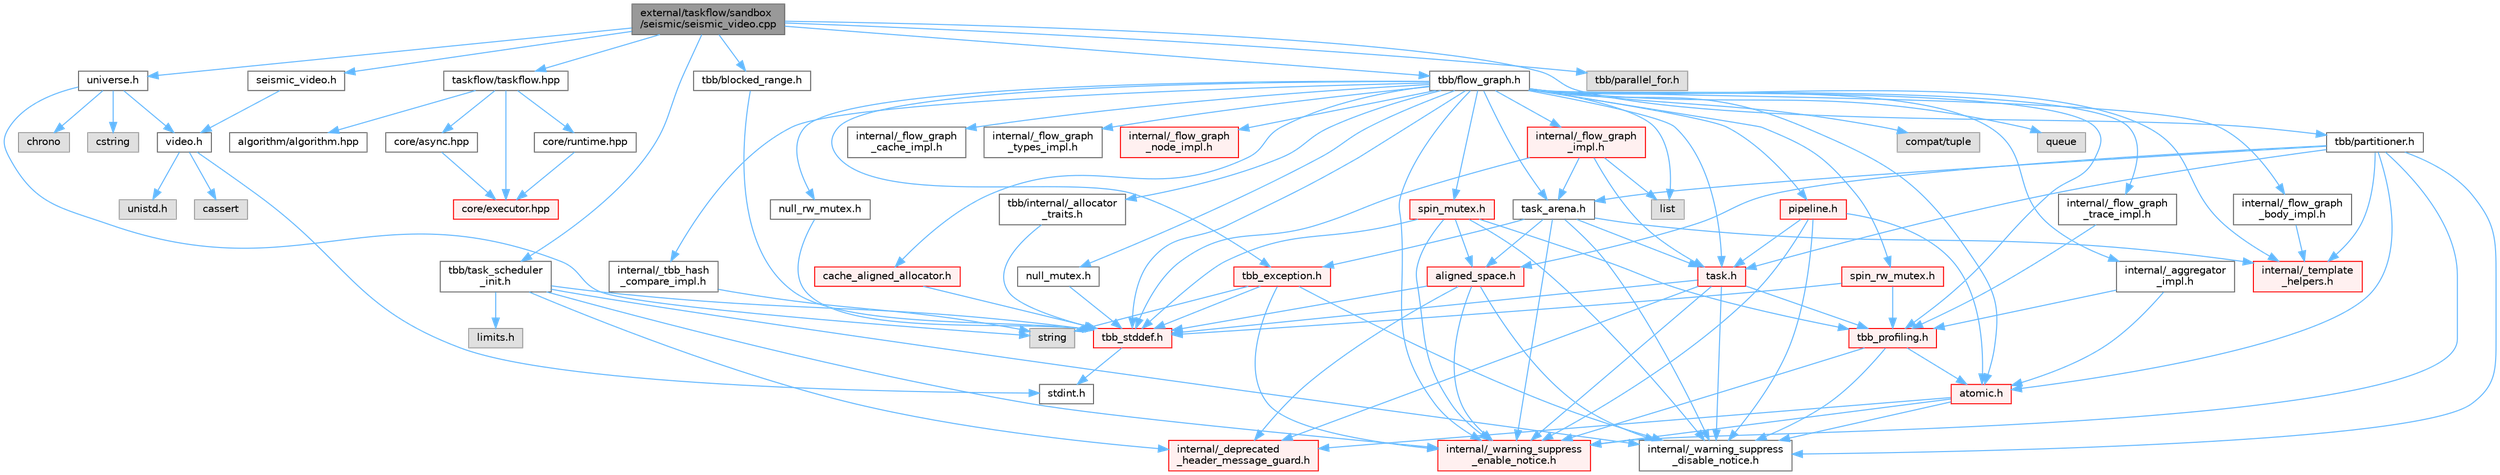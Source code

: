 digraph "external/taskflow/sandbox/seismic/seismic_video.cpp"
{
 // LATEX_PDF_SIZE
  bgcolor="transparent";
  edge [fontname=Helvetica,fontsize=10,labelfontname=Helvetica,labelfontsize=10];
  node [fontname=Helvetica,fontsize=10,shape=box,height=0.2,width=0.4];
  Node1 [id="Node000001",label="external/taskflow/sandbox\l/seismic/seismic_video.cpp",height=0.2,width=0.4,color="gray40", fillcolor="grey60", style="filled", fontcolor="black",tooltip=" "];
  Node1 -> Node2 [id="edge1_Node000001_Node000002",color="steelblue1",style="solid",tooltip=" "];
  Node2 [id="Node000002",label="seismic_video.h",height=0.2,width=0.4,color="grey40", fillcolor="white", style="filled",URL="$sandbox_2seismic_2seismic__video_8h.html",tooltip=" "];
  Node2 -> Node3 [id="edge2_Node000002_Node000003",color="steelblue1",style="solid",tooltip=" "];
  Node3 [id="Node000003",label="video.h",height=0.2,width=0.4,color="grey40", fillcolor="white", style="filled",URL="$sandbox_2seismic_2video_8h.html",tooltip=" "];
  Node3 -> Node4 [id="edge3_Node000003_Node000004",color="steelblue1",style="solid",tooltip=" "];
  Node4 [id="Node000004",label="cassert",height=0.2,width=0.4,color="grey60", fillcolor="#E0E0E0", style="filled",tooltip=" "];
  Node3 -> Node5 [id="edge4_Node000003_Node000005",color="steelblue1",style="solid",tooltip=" "];
  Node5 [id="Node000005",label="stdint.h",height=0.2,width=0.4,color="grey40", fillcolor="white", style="filled",URL="$stdint_8h.html",tooltip=" "];
  Node3 -> Node6 [id="edge5_Node000003_Node000006",color="steelblue1",style="solid",tooltip=" "];
  Node6 [id="Node000006",label="unistd.h",height=0.2,width=0.4,color="grey60", fillcolor="#E0E0E0", style="filled",tooltip=" "];
  Node1 -> Node7 [id="edge6_Node000001_Node000007",color="steelblue1",style="solid",tooltip=" "];
  Node7 [id="Node000007",label="universe.h",height=0.2,width=0.4,color="grey40", fillcolor="white", style="filled",URL="$sandbox_2seismic_2universe_8h.html",tooltip=" "];
  Node7 -> Node8 [id="edge7_Node000007_Node000008",color="steelblue1",style="solid",tooltip=" "];
  Node8 [id="Node000008",label="chrono",height=0.2,width=0.4,color="grey60", fillcolor="#E0E0E0", style="filled",tooltip=" "];
  Node7 -> Node9 [id="edge8_Node000007_Node000009",color="steelblue1",style="solid",tooltip=" "];
  Node9 [id="Node000009",label="string",height=0.2,width=0.4,color="grey60", fillcolor="#E0E0E0", style="filled",tooltip=" "];
  Node7 -> Node10 [id="edge9_Node000007_Node000010",color="steelblue1",style="solid",tooltip=" "];
  Node10 [id="Node000010",label="cstring",height=0.2,width=0.4,color="grey60", fillcolor="#E0E0E0", style="filled",tooltip=" "];
  Node7 -> Node3 [id="edge10_Node000007_Node000003",color="steelblue1",style="solid",tooltip=" "];
  Node1 -> Node11 [id="edge11_Node000001_Node000011",color="steelblue1",style="solid",tooltip=" "];
  Node11 [id="Node000011",label="taskflow/taskflow.hpp",height=0.2,width=0.4,color="grey40", fillcolor="white", style="filled",URL="$taskflow_8hpp.html",tooltip="main taskflow include file"];
  Node11 -> Node12 [id="edge12_Node000011_Node000012",color="steelblue1",style="solid",tooltip=" "];
  Node12 [id="Node000012",label="core/executor.hpp",height=0.2,width=0.4,color="red", fillcolor="#FFF0F0", style="filled",URL="$executor_8hpp.html",tooltip="executor include file"];
  Node11 -> Node73 [id="edge13_Node000011_Node000073",color="steelblue1",style="solid",tooltip=" "];
  Node73 [id="Node000073",label="core/runtime.hpp",height=0.2,width=0.4,color="grey40", fillcolor="white", style="filled",URL="$runtime_8hpp.html",tooltip=" "];
  Node73 -> Node12 [id="edge14_Node000073_Node000012",color="steelblue1",style="solid",tooltip=" "];
  Node11 -> Node74 [id="edge15_Node000011_Node000074",color="steelblue1",style="solid",tooltip=" "];
  Node74 [id="Node000074",label="core/async.hpp",height=0.2,width=0.4,color="grey40", fillcolor="white", style="filled",URL="$async_8hpp.html",tooltip=" "];
  Node74 -> Node12 [id="edge16_Node000074_Node000012",color="steelblue1",style="solid",tooltip=" "];
  Node11 -> Node75 [id="edge17_Node000011_Node000075",color="steelblue1",style="solid",tooltip=" "];
  Node75 [id="Node000075",label="algorithm/algorithm.hpp",height=0.2,width=0.4,color="grey40", fillcolor="white", style="filled",URL="$algorithm_8hpp.html",tooltip=" "];
  Node1 -> Node76 [id="edge18_Node000001_Node000076",color="steelblue1",style="solid",tooltip=" "];
  Node76 [id="Node000076",label="tbb/task_scheduler\l_init.h",height=0.2,width=0.4,color="grey40", fillcolor="white", style="filled",URL="$task__scheduler__init_8h.html",tooltip=" "];
  Node76 -> Node77 [id="edge19_Node000076_Node000077",color="steelblue1",style="solid",tooltip=" "];
  Node77 [id="Node000077",label="internal/_deprecated\l_header_message_guard.h",height=0.2,width=0.4,color="red", fillcolor="#FFF0F0", style="filled",URL="$__deprecated__header__message__guard_8h.html",tooltip=" "];
  Node76 -> Node79 [id="edge20_Node000076_Node000079",color="steelblue1",style="solid",tooltip=" "];
  Node79 [id="Node000079",label="internal/_warning_suppress\l_enable_notice.h",height=0.2,width=0.4,color="red", fillcolor="#FFF0F0", style="filled",URL="$__warning__suppress__enable__notice_8h.html",tooltip=" "];
  Node76 -> Node80 [id="edge21_Node000076_Node000080",color="steelblue1",style="solid",tooltip=" "];
  Node80 [id="Node000080",label="tbb_stddef.h",height=0.2,width=0.4,color="red", fillcolor="#FFF0F0", style="filled",URL="$tbb__stddef_8h.html",tooltip=" "];
  Node80 -> Node5 [id="edge22_Node000080_Node000005",color="steelblue1",style="solid",tooltip=" "];
  Node76 -> Node81 [id="edge23_Node000076_Node000081",color="steelblue1",style="solid",tooltip=" "];
  Node81 [id="Node000081",label="limits.h",height=0.2,width=0.4,color="grey60", fillcolor="#E0E0E0", style="filled",tooltip=" "];
  Node76 -> Node82 [id="edge24_Node000076_Node000082",color="steelblue1",style="solid",tooltip=" "];
  Node82 [id="Node000082",label="internal/_warning_suppress\l_disable_notice.h",height=0.2,width=0.4,color="grey40", fillcolor="white", style="filled",URL="$__warning__suppress__disable__notice_8h.html",tooltip=" "];
  Node1 -> Node83 [id="edge25_Node000001_Node000083",color="steelblue1",style="solid",tooltip=" "];
  Node83 [id="Node000083",label="tbb/flow_graph.h",height=0.2,width=0.4,color="grey40", fillcolor="white", style="filled",URL="$flow__graph_8h.html",tooltip="The graph related classes and functions"];
  Node83 -> Node79 [id="edge26_Node000083_Node000079",color="steelblue1",style="solid",tooltip=" "];
  Node83 -> Node80 [id="edge27_Node000083_Node000080",color="steelblue1",style="solid",tooltip=" "];
  Node83 -> Node84 [id="edge28_Node000083_Node000084",color="steelblue1",style="solid",tooltip=" "];
  Node84 [id="Node000084",label="atomic.h",height=0.2,width=0.4,color="red", fillcolor="#FFF0F0", style="filled",URL="$external_2taskflow_23rd-party_2tbb_2include_2tbb_2atomic_8h.html",tooltip=" "];
  Node84 -> Node77 [id="edge29_Node000084_Node000077",color="steelblue1",style="solid",tooltip=" "];
  Node84 -> Node79 [id="edge30_Node000084_Node000079",color="steelblue1",style="solid",tooltip=" "];
  Node84 -> Node82 [id="edge31_Node000084_Node000082",color="steelblue1",style="solid",tooltip=" "];
  Node83 -> Node86 [id="edge32_Node000083_Node000086",color="steelblue1",style="solid",tooltip=" "];
  Node86 [id="Node000086",label="spin_mutex.h",height=0.2,width=0.4,color="red", fillcolor="#FFF0F0", style="filled",URL="$external_2taskflow_23rd-party_2tbb_2include_2tbb_2spin__mutex_8h.html",tooltip=" "];
  Node86 -> Node79 [id="edge33_Node000086_Node000079",color="steelblue1",style="solid",tooltip=" "];
  Node86 -> Node88 [id="edge34_Node000086_Node000088",color="steelblue1",style="solid",tooltip=" "];
  Node88 [id="Node000088",label="aligned_space.h",height=0.2,width=0.4,color="red", fillcolor="#FFF0F0", style="filled",URL="$aligned__space_8h.html",tooltip=" "];
  Node88 -> Node77 [id="edge35_Node000088_Node000077",color="steelblue1",style="solid",tooltip=" "];
  Node88 -> Node79 [id="edge36_Node000088_Node000079",color="steelblue1",style="solid",tooltip=" "];
  Node88 -> Node80 [id="edge37_Node000088_Node000080",color="steelblue1",style="solid",tooltip=" "];
  Node88 -> Node82 [id="edge38_Node000088_Node000082",color="steelblue1",style="solid",tooltip=" "];
  Node86 -> Node80 [id="edge39_Node000086_Node000080",color="steelblue1",style="solid",tooltip=" "];
  Node86 -> Node89 [id="edge40_Node000086_Node000089",color="steelblue1",style="solid",tooltip=" "];
  Node89 [id="Node000089",label="tbb_profiling.h",height=0.2,width=0.4,color="red", fillcolor="#FFF0F0", style="filled",URL="$tbb__profiling_8h.html",tooltip=" "];
  Node89 -> Node79 [id="edge41_Node000089_Node000079",color="steelblue1",style="solid",tooltip=" "];
  Node89 -> Node84 [id="edge42_Node000089_Node000084",color="steelblue1",style="solid",tooltip=" "];
  Node89 -> Node82 [id="edge43_Node000089_Node000082",color="steelblue1",style="solid",tooltip=" "];
  Node86 -> Node82 [id="edge44_Node000086_Node000082",color="steelblue1",style="solid",tooltip=" "];
  Node83 -> Node92 [id="edge45_Node000083_Node000092",color="steelblue1",style="solid",tooltip=" "];
  Node92 [id="Node000092",label="null_mutex.h",height=0.2,width=0.4,color="grey40", fillcolor="white", style="filled",URL="$external_2taskflow_23rd-party_2tbb_2include_2tbb_2null__mutex_8h.html",tooltip=" "];
  Node92 -> Node80 [id="edge46_Node000092_Node000080",color="steelblue1",style="solid",tooltip=" "];
  Node83 -> Node93 [id="edge47_Node000083_Node000093",color="steelblue1",style="solid",tooltip=" "];
  Node93 [id="Node000093",label="spin_rw_mutex.h",height=0.2,width=0.4,color="red", fillcolor="#FFF0F0", style="filled",URL="$spin__rw__mutex_8h.html",tooltip=" "];
  Node93 -> Node80 [id="edge48_Node000093_Node000080",color="steelblue1",style="solid",tooltip=" "];
  Node93 -> Node89 [id="edge49_Node000093_Node000089",color="steelblue1",style="solid",tooltip=" "];
  Node83 -> Node94 [id="edge50_Node000083_Node000094",color="steelblue1",style="solid",tooltip=" "];
  Node94 [id="Node000094",label="null_rw_mutex.h",height=0.2,width=0.4,color="grey40", fillcolor="white", style="filled",URL="$null__rw__mutex_8h.html",tooltip=" "];
  Node94 -> Node80 [id="edge51_Node000094_Node000080",color="steelblue1",style="solid",tooltip=" "];
  Node83 -> Node95 [id="edge52_Node000083_Node000095",color="steelblue1",style="solid",tooltip=" "];
  Node95 [id="Node000095",label="task.h",height=0.2,width=0.4,color="red", fillcolor="#FFF0F0", style="filled",URL="$task_8h.html",tooltip=" "];
  Node95 -> Node77 [id="edge53_Node000095_Node000077",color="steelblue1",style="solid",tooltip=" "];
  Node95 -> Node79 [id="edge54_Node000095_Node000079",color="steelblue1",style="solid",tooltip=" "];
  Node95 -> Node80 [id="edge55_Node000095_Node000080",color="steelblue1",style="solid",tooltip=" "];
  Node95 -> Node89 [id="edge56_Node000095_Node000089",color="steelblue1",style="solid",tooltip=" "];
  Node95 -> Node82 [id="edge57_Node000095_Node000082",color="steelblue1",style="solid",tooltip=" "];
  Node83 -> Node97 [id="edge58_Node000083_Node000097",color="steelblue1",style="solid",tooltip=" "];
  Node97 [id="Node000097",label="cache_aligned_allocator.h",height=0.2,width=0.4,color="red", fillcolor="#FFF0F0", style="filled",URL="$cache__aligned__allocator_8h.html",tooltip=" "];
  Node97 -> Node80 [id="edge59_Node000097_Node000080",color="steelblue1",style="solid",tooltip=" "];
  Node83 -> Node98 [id="edge60_Node000083_Node000098",color="steelblue1",style="solid",tooltip=" "];
  Node98 [id="Node000098",label="tbb_exception.h",height=0.2,width=0.4,color="red", fillcolor="#FFF0F0", style="filled",URL="$tbb__exception_8h.html",tooltip=" "];
  Node98 -> Node79 [id="edge61_Node000098_Node000079",color="steelblue1",style="solid",tooltip=" "];
  Node98 -> Node80 [id="edge62_Node000098_Node000080",color="steelblue1",style="solid",tooltip=" "];
  Node98 -> Node9 [id="edge63_Node000098_Node000009",color="steelblue1",style="solid",tooltip=" "];
  Node98 -> Node82 [id="edge64_Node000098_Node000082",color="steelblue1",style="solid",tooltip=" "];
  Node83 -> Node101 [id="edge65_Node000083_Node000101",color="steelblue1",style="solid",tooltip=" "];
  Node101 [id="Node000101",label="pipeline.h",height=0.2,width=0.4,color="red", fillcolor="#FFF0F0", style="filled",URL="$pipeline_8h.html",tooltip=" "];
  Node101 -> Node79 [id="edge66_Node000101_Node000079",color="steelblue1",style="solid",tooltip=" "];
  Node101 -> Node84 [id="edge67_Node000101_Node000084",color="steelblue1",style="solid",tooltip=" "];
  Node101 -> Node95 [id="edge68_Node000101_Node000095",color="steelblue1",style="solid",tooltip=" "];
  Node101 -> Node82 [id="edge69_Node000101_Node000082",color="steelblue1",style="solid",tooltip=" "];
  Node83 -> Node102 [id="edge70_Node000083_Node000102",color="steelblue1",style="solid",tooltip=" "];
  Node102 [id="Node000102",label="internal/_template\l_helpers.h",height=0.2,width=0.4,color="red", fillcolor="#FFF0F0", style="filled",URL="$__template__helpers_8h.html",tooltip=" "];
  Node83 -> Node104 [id="edge71_Node000083_Node000104",color="steelblue1",style="solid",tooltip=" "];
  Node104 [id="Node000104",label="internal/_aggregator\l_impl.h",height=0.2,width=0.4,color="grey40", fillcolor="white", style="filled",URL="$__aggregator__impl_8h.html",tooltip=" "];
  Node104 -> Node84 [id="edge72_Node000104_Node000084",color="steelblue1",style="solid",tooltip=" "];
  Node104 -> Node89 [id="edge73_Node000104_Node000089",color="steelblue1",style="solid",tooltip=" "];
  Node83 -> Node105 [id="edge74_Node000083_Node000105",color="steelblue1",style="solid",tooltip=" "];
  Node105 [id="Node000105",label="tbb/internal/_allocator\l_traits.h",height=0.2,width=0.4,color="grey40", fillcolor="white", style="filled",URL="$__allocator__traits_8h.html",tooltip=" "];
  Node105 -> Node80 [id="edge75_Node000105_Node000080",color="steelblue1",style="solid",tooltip=" "];
  Node83 -> Node89 [id="edge76_Node000083_Node000089",color="steelblue1",style="solid",tooltip=" "];
  Node83 -> Node106 [id="edge77_Node000083_Node000106",color="steelblue1",style="solid",tooltip=" "];
  Node106 [id="Node000106",label="task_arena.h",height=0.2,width=0.4,color="grey40", fillcolor="white", style="filled",URL="$task__arena_8h.html",tooltip=" "];
  Node106 -> Node79 [id="edge78_Node000106_Node000079",color="steelblue1",style="solid",tooltip=" "];
  Node106 -> Node95 [id="edge79_Node000106_Node000095",color="steelblue1",style="solid",tooltip=" "];
  Node106 -> Node98 [id="edge80_Node000106_Node000098",color="steelblue1",style="solid",tooltip=" "];
  Node106 -> Node102 [id="edge81_Node000106_Node000102",color="steelblue1",style="solid",tooltip=" "];
  Node106 -> Node88 [id="edge82_Node000106_Node000088",color="steelblue1",style="solid",tooltip=" "];
  Node106 -> Node82 [id="edge83_Node000106_Node000082",color="steelblue1",style="solid",tooltip=" "];
  Node83 -> Node107 [id="edge84_Node000083_Node000107",color="steelblue1",style="solid",tooltip=" "];
  Node107 [id="Node000107",label="compat/tuple",height=0.2,width=0.4,color="grey60", fillcolor="#E0E0E0", style="filled",tooltip=" "];
  Node83 -> Node35 [id="edge85_Node000083_Node000035",color="steelblue1",style="solid",tooltip=" "];
  Node35 [id="Node000035",label="list",height=0.2,width=0.4,color="grey60", fillcolor="#E0E0E0", style="filled",tooltip=" "];
  Node83 -> Node24 [id="edge86_Node000083_Node000024",color="steelblue1",style="solid",tooltip=" "];
  Node24 [id="Node000024",label="queue",height=0.2,width=0.4,color="grey60", fillcolor="#E0E0E0", style="filled",tooltip=" "];
  Node83 -> Node108 [id="edge87_Node000083_Node000108",color="steelblue1",style="solid",tooltip=" "];
  Node108 [id="Node000108",label="internal/_flow_graph\l_impl.h",height=0.2,width=0.4,color="red", fillcolor="#FFF0F0", style="filled",URL="$__flow__graph__impl_8h.html",tooltip=" "];
  Node108 -> Node80 [id="edge88_Node000108_Node000080",color="steelblue1",style="solid",tooltip=" "];
  Node108 -> Node95 [id="edge89_Node000108_Node000095",color="steelblue1",style="solid",tooltip=" "];
  Node108 -> Node106 [id="edge90_Node000108_Node000106",color="steelblue1",style="solid",tooltip=" "];
  Node108 -> Node35 [id="edge91_Node000108_Node000035",color="steelblue1",style="solid",tooltip=" "];
  Node83 -> Node110 [id="edge92_Node000083_Node000110",color="steelblue1",style="solid",tooltip=" "];
  Node110 [id="Node000110",label="internal/_flow_graph\l_trace_impl.h",height=0.2,width=0.4,color="grey40", fillcolor="white", style="filled",URL="$__flow__graph__trace__impl_8h.html",tooltip=" "];
  Node110 -> Node89 [id="edge93_Node000110_Node000089",color="steelblue1",style="solid",tooltip=" "];
  Node83 -> Node111 [id="edge94_Node000083_Node000111",color="steelblue1",style="solid",tooltip=" "];
  Node111 [id="Node000111",label="internal/_tbb_hash\l_compare_impl.h",height=0.2,width=0.4,color="grey40", fillcolor="white", style="filled",URL="$__tbb__hash__compare__impl_8h.html",tooltip=" "];
  Node111 -> Node9 [id="edge95_Node000111_Node000009",color="steelblue1",style="solid",tooltip=" "];
  Node83 -> Node112 [id="edge96_Node000083_Node000112",color="steelblue1",style="solid",tooltip=" "];
  Node112 [id="Node000112",label="internal/_flow_graph\l_body_impl.h",height=0.2,width=0.4,color="grey40", fillcolor="white", style="filled",URL="$__flow__graph__body__impl_8h.html",tooltip=" "];
  Node112 -> Node102 [id="edge97_Node000112_Node000102",color="steelblue1",style="solid",tooltip=" "];
  Node83 -> Node113 [id="edge98_Node000083_Node000113",color="steelblue1",style="solid",tooltip=" "];
  Node113 [id="Node000113",label="internal/_flow_graph\l_cache_impl.h",height=0.2,width=0.4,color="grey40", fillcolor="white", style="filled",URL="$__flow__graph__cache__impl_8h.html",tooltip=" "];
  Node83 -> Node114 [id="edge99_Node000083_Node000114",color="steelblue1",style="solid",tooltip=" "];
  Node114 [id="Node000114",label="internal/_flow_graph\l_types_impl.h",height=0.2,width=0.4,color="grey40", fillcolor="white", style="filled",URL="$__flow__graph__types__impl_8h.html",tooltip=" "];
  Node83 -> Node115 [id="edge100_Node000083_Node000115",color="steelblue1",style="solid",tooltip=" "];
  Node115 [id="Node000115",label="internal/_flow_graph\l_node_impl.h",height=0.2,width=0.4,color="red", fillcolor="#FFF0F0", style="filled",URL="$__flow__graph__node__impl_8h.html",tooltip=" "];
  Node1 -> Node117 [id="edge101_Node000001_Node000117",color="steelblue1",style="solid",tooltip=" "];
  Node117 [id="Node000117",label="tbb/partitioner.h",height=0.2,width=0.4,color="grey40", fillcolor="white", style="filled",URL="$partitioner_8h.html",tooltip=" "];
  Node117 -> Node79 [id="edge102_Node000117_Node000079",color="steelblue1",style="solid",tooltip=" "];
  Node117 -> Node95 [id="edge103_Node000117_Node000095",color="steelblue1",style="solid",tooltip=" "];
  Node117 -> Node106 [id="edge104_Node000117_Node000106",color="steelblue1",style="solid",tooltip=" "];
  Node117 -> Node88 [id="edge105_Node000117_Node000088",color="steelblue1",style="solid",tooltip=" "];
  Node117 -> Node84 [id="edge106_Node000117_Node000084",color="steelblue1",style="solid",tooltip=" "];
  Node117 -> Node102 [id="edge107_Node000117_Node000102",color="steelblue1",style="solid",tooltip=" "];
  Node117 -> Node82 [id="edge108_Node000117_Node000082",color="steelblue1",style="solid",tooltip=" "];
  Node1 -> Node118 [id="edge109_Node000001_Node000118",color="steelblue1",style="solid",tooltip=" "];
  Node118 [id="Node000118",label="tbb/blocked_range.h",height=0.2,width=0.4,color="grey40", fillcolor="white", style="filled",URL="$blocked__range_8h.html",tooltip=" "];
  Node118 -> Node80 [id="edge110_Node000118_Node000080",color="steelblue1",style="solid",tooltip=" "];
  Node1 -> Node119 [id="edge111_Node000001_Node000119",color="steelblue1",style="solid",tooltip=" "];
  Node119 [id="Node000119",label="tbb/parallel_for.h",height=0.2,width=0.4,color="grey60", fillcolor="#E0E0E0", style="filled",tooltip=" "];
}
